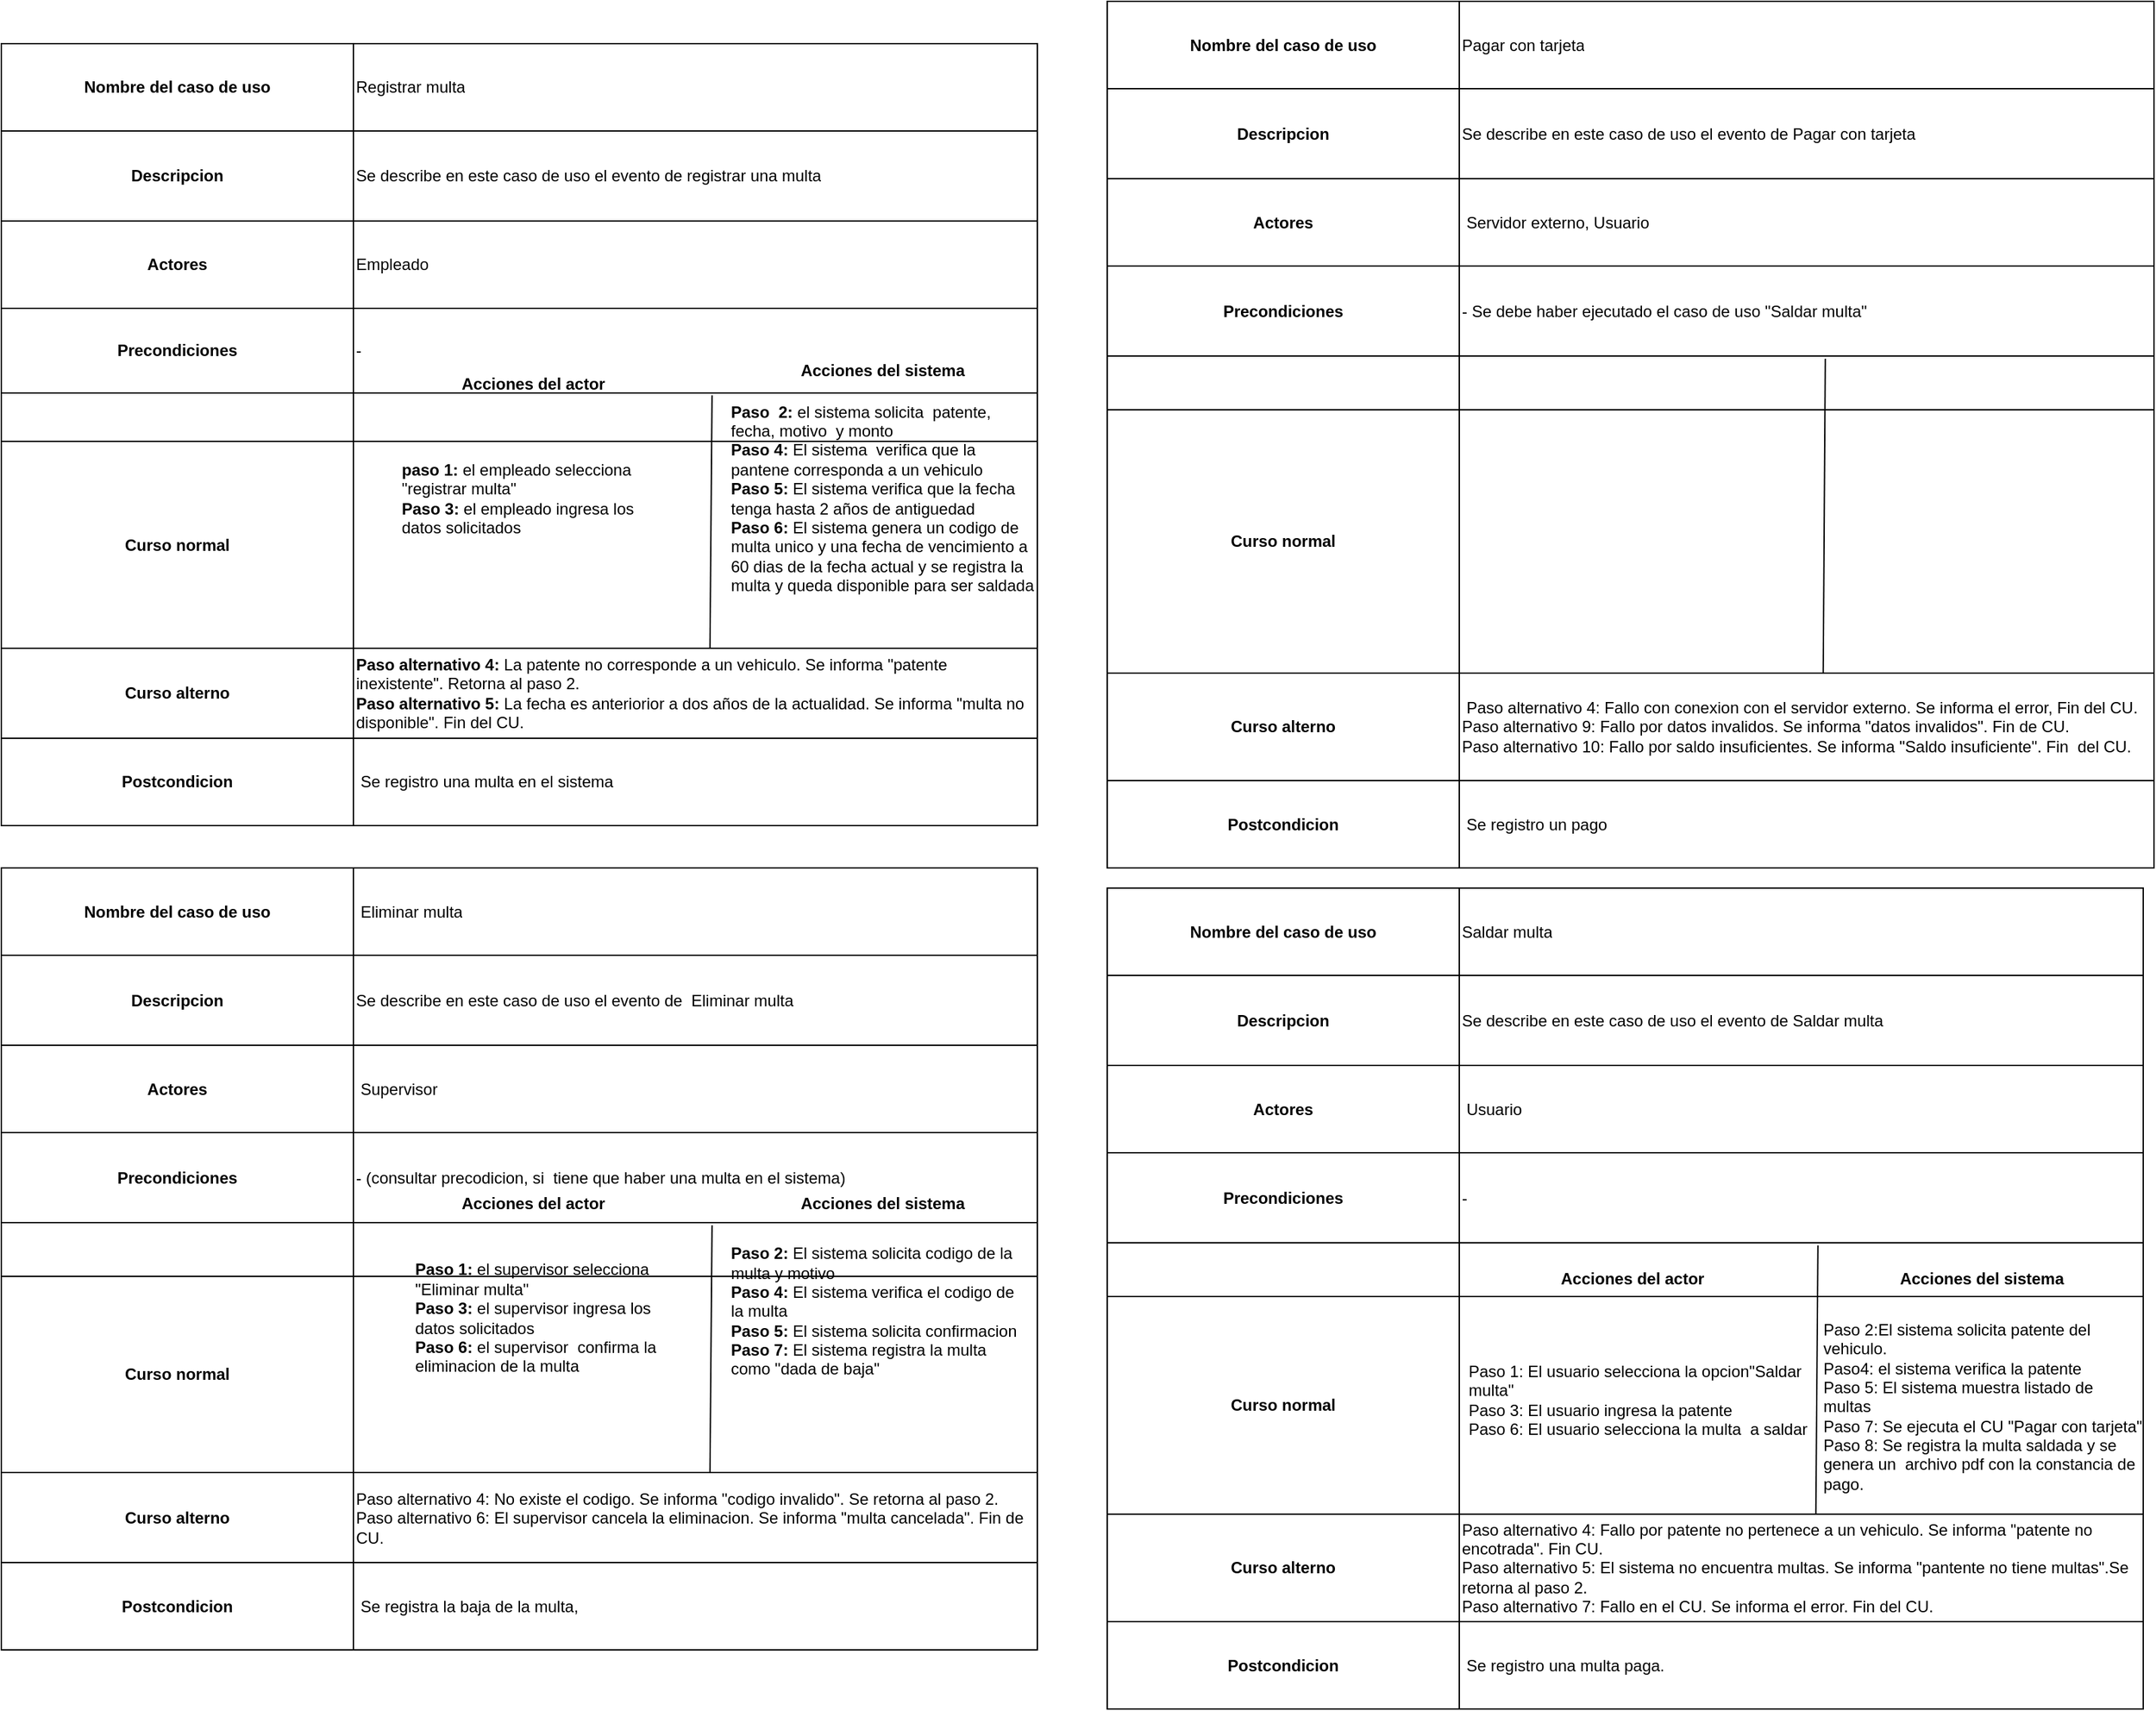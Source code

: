 <mxfile version="28.1.2">
  <diagram name="Página-1" id="Cd_Z0LecXseJUIVsunu-">
    <mxGraphModel dx="1665" dy="859" grid="1" gridSize="10" guides="1" tooltips="1" connect="1" arrows="1" fold="1" page="1" pageScale="1" pageWidth="827" pageHeight="1169" math="0" shadow="0">
      <root>
        <mxCell id="0" />
        <mxCell id="1" parent="0" />
        <mxCell id="38qaSHBrnKchZG_9U5Ob-1" value="" style="shape=table;startSize=0;container=1;collapsible=0;childLayout=tableLayout;" parent="1" vertex="1">
          <mxGeometry x="4" y="101.5" width="771" height="582" as="geometry" />
        </mxCell>
        <mxCell id="38qaSHBrnKchZG_9U5Ob-2" value="" style="shape=tableRow;horizontal=0;startSize=0;swimlaneHead=0;swimlaneBody=0;strokeColor=inherit;top=0;left=0;bottom=0;right=0;collapsible=0;dropTarget=0;fillColor=none;points=[[0,0.5],[1,0.5]];portConstraint=eastwest;" parent="38qaSHBrnKchZG_9U5Ob-1" vertex="1">
          <mxGeometry width="771" height="65" as="geometry" />
        </mxCell>
        <mxCell id="38qaSHBrnKchZG_9U5Ob-3" value="&lt;b&gt;Nombre del caso de uso&lt;/b&gt;" style="shape=partialRectangle;html=1;whiteSpace=wrap;connectable=0;strokeColor=inherit;overflow=hidden;fillColor=none;top=0;left=0;bottom=0;right=0;pointerEvents=1;" parent="38qaSHBrnKchZG_9U5Ob-2" vertex="1">
          <mxGeometry width="262" height="65" as="geometry">
            <mxRectangle width="262" height="65" as="alternateBounds" />
          </mxGeometry>
        </mxCell>
        <mxCell id="38qaSHBrnKchZG_9U5Ob-4" value="Registrar multa" style="shape=partialRectangle;html=1;whiteSpace=wrap;connectable=0;strokeColor=inherit;overflow=hidden;fillColor=none;top=0;left=0;bottom=0;right=0;pointerEvents=1;align=left;" parent="38qaSHBrnKchZG_9U5Ob-2" vertex="1">
          <mxGeometry x="262" width="509" height="65" as="geometry">
            <mxRectangle width="509" height="65" as="alternateBounds" />
          </mxGeometry>
        </mxCell>
        <mxCell id="38qaSHBrnKchZG_9U5Ob-5" value="" style="shape=tableRow;horizontal=0;startSize=0;swimlaneHead=0;swimlaneBody=0;strokeColor=inherit;top=0;left=0;bottom=0;right=0;collapsible=0;dropTarget=0;fillColor=none;points=[[0,0.5],[1,0.5]];portConstraint=eastwest;" parent="38qaSHBrnKchZG_9U5Ob-1" vertex="1">
          <mxGeometry y="65" width="771" height="67" as="geometry" />
        </mxCell>
        <mxCell id="38qaSHBrnKchZG_9U5Ob-6" value="&lt;b&gt;Descripcion&lt;/b&gt;" style="shape=partialRectangle;html=1;whiteSpace=wrap;connectable=0;strokeColor=inherit;overflow=hidden;fillColor=none;top=0;left=0;bottom=0;right=0;pointerEvents=1;" parent="38qaSHBrnKchZG_9U5Ob-5" vertex="1">
          <mxGeometry width="262" height="67" as="geometry">
            <mxRectangle width="262" height="67" as="alternateBounds" />
          </mxGeometry>
        </mxCell>
        <mxCell id="38qaSHBrnKchZG_9U5Ob-7" value="Se describe en este caso de uso el evento de registrar una multa" style="shape=partialRectangle;html=1;whiteSpace=wrap;connectable=0;strokeColor=inherit;overflow=hidden;fillColor=none;top=0;left=0;bottom=0;right=0;pointerEvents=1;align=left;" parent="38qaSHBrnKchZG_9U5Ob-5" vertex="1">
          <mxGeometry x="262" width="509" height="67" as="geometry">
            <mxRectangle width="509" height="67" as="alternateBounds" />
          </mxGeometry>
        </mxCell>
        <mxCell id="38qaSHBrnKchZG_9U5Ob-8" value="" style="shape=tableRow;horizontal=0;startSize=0;swimlaneHead=0;swimlaneBody=0;strokeColor=inherit;top=0;left=0;bottom=0;right=0;collapsible=0;dropTarget=0;fillColor=none;points=[[0,0.5],[1,0.5]];portConstraint=eastwest;" parent="38qaSHBrnKchZG_9U5Ob-1" vertex="1">
          <mxGeometry y="132" width="771" height="65" as="geometry" />
        </mxCell>
        <mxCell id="38qaSHBrnKchZG_9U5Ob-9" value="&lt;b&gt;Actores&lt;/b&gt;" style="shape=partialRectangle;html=1;whiteSpace=wrap;connectable=0;strokeColor=inherit;overflow=hidden;fillColor=none;top=0;left=0;bottom=0;right=0;pointerEvents=1;" parent="38qaSHBrnKchZG_9U5Ob-8" vertex="1">
          <mxGeometry width="262" height="65" as="geometry">
            <mxRectangle width="262" height="65" as="alternateBounds" />
          </mxGeometry>
        </mxCell>
        <mxCell id="38qaSHBrnKchZG_9U5Ob-10" value="Empleado" style="shape=partialRectangle;html=1;whiteSpace=wrap;connectable=0;strokeColor=inherit;overflow=hidden;fillColor=none;top=0;left=0;bottom=0;right=0;pointerEvents=1;align=left;" parent="38qaSHBrnKchZG_9U5Ob-8" vertex="1">
          <mxGeometry x="262" width="509" height="65" as="geometry">
            <mxRectangle width="509" height="65" as="alternateBounds" />
          </mxGeometry>
        </mxCell>
        <mxCell id="38qaSHBrnKchZG_9U5Ob-11" value="" style="shape=tableRow;horizontal=0;startSize=0;swimlaneHead=0;swimlaneBody=0;strokeColor=inherit;top=0;left=0;bottom=0;right=0;collapsible=0;dropTarget=0;fillColor=none;points=[[0,0.5],[1,0.5]];portConstraint=eastwest;" parent="38qaSHBrnKchZG_9U5Ob-1" vertex="1">
          <mxGeometry y="197" width="771" height="63" as="geometry" />
        </mxCell>
        <mxCell id="38qaSHBrnKchZG_9U5Ob-12" value="&lt;b&gt;Precondiciones&lt;/b&gt;" style="shape=partialRectangle;html=1;whiteSpace=wrap;connectable=0;strokeColor=inherit;overflow=hidden;fillColor=none;top=0;left=0;bottom=0;right=0;pointerEvents=1;" parent="38qaSHBrnKchZG_9U5Ob-11" vertex="1">
          <mxGeometry width="262" height="63" as="geometry">
            <mxRectangle width="262" height="63" as="alternateBounds" />
          </mxGeometry>
        </mxCell>
        <mxCell id="38qaSHBrnKchZG_9U5Ob-13" value="-" style="shape=partialRectangle;html=1;whiteSpace=wrap;connectable=0;strokeColor=inherit;overflow=hidden;fillColor=none;top=0;left=0;bottom=0;right=0;pointerEvents=1;align=left;" parent="38qaSHBrnKchZG_9U5Ob-11" vertex="1">
          <mxGeometry x="262" width="509" height="63" as="geometry">
            <mxRectangle width="509" height="63" as="alternateBounds" />
          </mxGeometry>
        </mxCell>
        <mxCell id="38qaSHBrnKchZG_9U5Ob-14" value="" style="shape=tableRow;horizontal=0;startSize=0;swimlaneHead=0;swimlaneBody=0;strokeColor=inherit;top=0;left=0;bottom=0;right=0;collapsible=0;dropTarget=0;fillColor=none;points=[[0,0.5],[1,0.5]];portConstraint=eastwest;" parent="38qaSHBrnKchZG_9U5Ob-1" vertex="1">
          <mxGeometry y="260" width="771" height="36" as="geometry" />
        </mxCell>
        <mxCell id="38qaSHBrnKchZG_9U5Ob-15" value="" style="shape=partialRectangle;html=1;whiteSpace=wrap;connectable=0;strokeColor=inherit;overflow=hidden;fillColor=none;top=0;left=0;bottom=0;right=0;pointerEvents=1;" parent="38qaSHBrnKchZG_9U5Ob-14" vertex="1">
          <mxGeometry width="262" height="36" as="geometry">
            <mxRectangle width="262" height="36" as="alternateBounds" />
          </mxGeometry>
        </mxCell>
        <mxCell id="38qaSHBrnKchZG_9U5Ob-16" value="" style="shape=partialRectangle;html=1;whiteSpace=wrap;connectable=0;strokeColor=inherit;overflow=hidden;fillColor=none;top=0;left=0;bottom=0;right=0;pointerEvents=1;" parent="38qaSHBrnKchZG_9U5Ob-14" vertex="1">
          <mxGeometry x="262" width="509" height="36" as="geometry">
            <mxRectangle width="509" height="36" as="alternateBounds" />
          </mxGeometry>
        </mxCell>
        <mxCell id="38qaSHBrnKchZG_9U5Ob-17" value="" style="endArrow=none;html=1;rounded=0;exitX=0.684;exitY=0;exitDx=0;exitDy=0;exitPerimeter=0;entryX=0.686;entryY=0.05;entryDx=0;entryDy=0;entryPerimeter=0;" parent="38qaSHBrnKchZG_9U5Ob-1" source="38qaSHBrnKchZG_9U5Ob-21" target="38qaSHBrnKchZG_9U5Ob-14" edge="1">
          <mxGeometry width="50" height="50" relative="1" as="geometry">
            <mxPoint x="529.254" y="438.002" as="sourcePoint" />
            <mxPoint x="520.002" y="306.27" as="targetPoint" />
          </mxGeometry>
        </mxCell>
        <mxCell id="38qaSHBrnKchZG_9U5Ob-18" value="" style="shape=tableRow;horizontal=0;startSize=0;swimlaneHead=0;swimlaneBody=0;strokeColor=inherit;top=0;left=0;bottom=0;right=0;collapsible=0;dropTarget=0;fillColor=none;points=[[0,0.5],[1,0.5]];portConstraint=eastwest;" parent="38qaSHBrnKchZG_9U5Ob-1" vertex="1">
          <mxGeometry y="296" width="771" height="154" as="geometry" />
        </mxCell>
        <mxCell id="38qaSHBrnKchZG_9U5Ob-19" value="&lt;b&gt;Curso normal&lt;/b&gt;" style="shape=partialRectangle;html=1;whiteSpace=wrap;connectable=0;strokeColor=inherit;overflow=hidden;fillColor=none;top=0;left=0;bottom=0;right=0;pointerEvents=1;" parent="38qaSHBrnKchZG_9U5Ob-18" vertex="1">
          <mxGeometry width="262" height="154" as="geometry">
            <mxRectangle width="262" height="154" as="alternateBounds" />
          </mxGeometry>
        </mxCell>
        <mxCell id="38qaSHBrnKchZG_9U5Ob-20" value="&lt;table&gt;&lt;tbody&gt;&lt;tr&gt;&lt;td&gt;&lt;br&gt;&lt;/td&gt;&lt;td&gt;&lt;br&gt;&lt;/td&gt;&lt;/tr&gt;&lt;/tbody&gt;&lt;/table&gt;" style="shape=partialRectangle;html=1;whiteSpace=wrap;connectable=0;strokeColor=inherit;overflow=hidden;fillColor=none;top=0;left=0;bottom=0;right=0;pointerEvents=1;" parent="38qaSHBrnKchZG_9U5Ob-18" vertex="1">
          <mxGeometry x="262" width="509" height="154" as="geometry">
            <mxRectangle width="509" height="154" as="alternateBounds" />
          </mxGeometry>
        </mxCell>
        <mxCell id="38qaSHBrnKchZG_9U5Ob-21" value="" style="shape=tableRow;horizontal=0;startSize=0;swimlaneHead=0;swimlaneBody=0;strokeColor=inherit;top=0;left=0;bottom=0;right=0;collapsible=0;dropTarget=0;fillColor=none;points=[[0,0.5],[1,0.5]];portConstraint=eastwest;" parent="38qaSHBrnKchZG_9U5Ob-1" vertex="1">
          <mxGeometry y="450" width="771" height="67" as="geometry" />
        </mxCell>
        <mxCell id="38qaSHBrnKchZG_9U5Ob-22" value="&lt;b&gt;Curso alterno&lt;/b&gt;" style="shape=partialRectangle;html=1;whiteSpace=wrap;connectable=0;strokeColor=inherit;overflow=hidden;fillColor=none;top=0;left=0;bottom=0;right=0;pointerEvents=1;" parent="38qaSHBrnKchZG_9U5Ob-21" vertex="1">
          <mxGeometry width="262" height="67" as="geometry">
            <mxRectangle width="262" height="67" as="alternateBounds" />
          </mxGeometry>
        </mxCell>
        <mxCell id="38qaSHBrnKchZG_9U5Ob-23" value="&lt;b&gt;Paso alternativo 4: &lt;/b&gt;La patente no corresponde a un vehiculo. Se informa &quot;patente inexistente&quot;. Retorna al paso 2.&lt;br&gt;&lt;b&gt;Paso alternativo 5:&lt;/b&gt; La fecha es anteriorior a dos años de la actualidad. Se informa &quot;multa no disponible&quot;. Fin del CU." style="shape=partialRectangle;html=1;whiteSpace=wrap;connectable=0;strokeColor=inherit;overflow=hidden;fillColor=none;top=0;left=0;bottom=0;right=0;pointerEvents=1;align=left;" parent="38qaSHBrnKchZG_9U5Ob-21" vertex="1">
          <mxGeometry x="262" width="509" height="67" as="geometry">
            <mxRectangle width="509" height="67" as="alternateBounds" />
          </mxGeometry>
        </mxCell>
        <mxCell id="38qaSHBrnKchZG_9U5Ob-24" value="" style="shape=tableRow;horizontal=0;startSize=0;swimlaneHead=0;swimlaneBody=0;strokeColor=inherit;top=0;left=0;bottom=0;right=0;collapsible=0;dropTarget=0;fillColor=none;points=[[0,0.5],[1,0.5]];portConstraint=eastwest;" parent="38qaSHBrnKchZG_9U5Ob-1" vertex="1">
          <mxGeometry y="517" width="771" height="65" as="geometry" />
        </mxCell>
        <mxCell id="38qaSHBrnKchZG_9U5Ob-25" value="&lt;b&gt;Postcondicion&lt;/b&gt;" style="shape=partialRectangle;html=1;whiteSpace=wrap;connectable=0;strokeColor=inherit;overflow=hidden;fillColor=none;top=0;left=0;bottom=0;right=0;pointerEvents=1;" parent="38qaSHBrnKchZG_9U5Ob-24" vertex="1">
          <mxGeometry width="262" height="65" as="geometry">
            <mxRectangle width="262" height="65" as="alternateBounds" />
          </mxGeometry>
        </mxCell>
        <mxCell id="38qaSHBrnKchZG_9U5Ob-26" value="&amp;nbsp;Se registro una multa en el sistema&amp;nbsp;" style="shape=partialRectangle;html=1;whiteSpace=wrap;connectable=0;strokeColor=inherit;overflow=hidden;fillColor=none;top=0;left=0;bottom=0;right=0;pointerEvents=1;align=left;" parent="38qaSHBrnKchZG_9U5Ob-24" vertex="1">
          <mxGeometry x="262" width="509" height="65" as="geometry">
            <mxRectangle width="509" height="65" as="alternateBounds" />
          </mxGeometry>
        </mxCell>
        <mxCell id="38qaSHBrnKchZG_9U5Ob-27" value="&lt;b&gt;Acciones del actor&lt;/b&gt;" style="text;html=1;align=center;verticalAlign=middle;whiteSpace=wrap;rounded=0;movable=1;resizable=1;rotatable=1;deletable=1;editable=1;locked=0;connectable=1;" parent="1" vertex="1">
          <mxGeometry x="310" y="340" width="180" height="30" as="geometry" />
        </mxCell>
        <mxCell id="38qaSHBrnKchZG_9U5Ob-28" value="&lt;b&gt;Acciones del sistema&lt;/b&gt;" style="text;html=1;align=center;verticalAlign=middle;whiteSpace=wrap;rounded=0;movable=1;resizable=1;rotatable=1;deletable=1;editable=1;locked=0;connectable=1;" parent="1" vertex="1">
          <mxGeometry x="580" y="330" width="160" height="30" as="geometry" />
        </mxCell>
        <mxCell id="38qaSHBrnKchZG_9U5Ob-29" value="&lt;b&gt;paso 1: &lt;/b&gt;el empleado selecciona &quot;registrar multa&quot;&lt;div&gt;&lt;b&gt;Paso 3: &lt;/b&gt;el empleado ingresa los datos solicitados&lt;/div&gt;" style="text;html=1;align=left;verticalAlign=middle;whiteSpace=wrap;rounded=0;" parent="1" vertex="1">
          <mxGeometry x="300" y="390" width="200" height="100" as="geometry" />
        </mxCell>
        <mxCell id="38qaSHBrnKchZG_9U5Ob-30" value="&lt;b&gt;Paso&amp;nbsp; 2: &lt;/b&gt;el sistema solicita&amp;nbsp; patente, fecha, motivo&amp;nbsp; y monto&amp;nbsp;&lt;div&gt;&lt;b&gt;Paso 4:&lt;/b&gt; El sistema&amp;nbsp; verifica que la pantene corresponda a un vehiculo&lt;/div&gt;&lt;div&gt;&lt;b&gt;Paso 5:&lt;/b&gt; El sistema verifica que la fecha tenga hasta 2 años de antiguedad&lt;/div&gt;&lt;div&gt;&lt;b&gt;Paso 6: &lt;/b&gt;El sistema genera un codigo de multa unico y una fecha de vencimiento a 60 dias de la fecha actual y se registra la multa&amp;nbsp;&lt;span style=&quot;background-color: transparent; color: light-dark(rgb(0, 0, 0), rgb(255, 255, 255));&quot;&gt;y queda disponible para ser saldada&lt;/span&gt;&lt;/div&gt;" style="text;html=1;align=left;verticalAlign=middle;whiteSpace=wrap;rounded=0;" parent="1" vertex="1">
          <mxGeometry x="545" y="375" width="230" height="130" as="geometry" />
        </mxCell>
        <mxCell id="38qaSHBrnKchZG_9U5Ob-32" value="" style="shape=table;startSize=0;container=1;collapsible=0;childLayout=tableLayout;" parent="1" vertex="1">
          <mxGeometry x="4" y="715" width="771" height="582" as="geometry" />
        </mxCell>
        <mxCell id="38qaSHBrnKchZG_9U5Ob-33" value="" style="shape=tableRow;horizontal=0;startSize=0;swimlaneHead=0;swimlaneBody=0;strokeColor=inherit;top=0;left=0;bottom=0;right=0;collapsible=0;dropTarget=0;fillColor=none;points=[[0,0.5],[1,0.5]];portConstraint=eastwest;" parent="38qaSHBrnKchZG_9U5Ob-32" vertex="1">
          <mxGeometry width="771" height="65" as="geometry" />
        </mxCell>
        <mxCell id="38qaSHBrnKchZG_9U5Ob-34" value="&lt;b&gt;Nombre del caso de uso&lt;/b&gt;" style="shape=partialRectangle;html=1;whiteSpace=wrap;connectable=0;strokeColor=inherit;overflow=hidden;fillColor=none;top=0;left=0;bottom=0;right=0;pointerEvents=1;" parent="38qaSHBrnKchZG_9U5Ob-33" vertex="1">
          <mxGeometry width="262" height="65" as="geometry">
            <mxRectangle width="262" height="65" as="alternateBounds" />
          </mxGeometry>
        </mxCell>
        <mxCell id="38qaSHBrnKchZG_9U5Ob-35" value="&amp;nbsp;Eliminar multa" style="shape=partialRectangle;html=1;whiteSpace=wrap;connectable=0;strokeColor=inherit;overflow=hidden;fillColor=none;top=0;left=0;bottom=0;right=0;pointerEvents=1;align=left;" parent="38qaSHBrnKchZG_9U5Ob-33" vertex="1">
          <mxGeometry x="262" width="509" height="65" as="geometry">
            <mxRectangle width="509" height="65" as="alternateBounds" />
          </mxGeometry>
        </mxCell>
        <mxCell id="38qaSHBrnKchZG_9U5Ob-36" value="" style="shape=tableRow;horizontal=0;startSize=0;swimlaneHead=0;swimlaneBody=0;strokeColor=inherit;top=0;left=0;bottom=0;right=0;collapsible=0;dropTarget=0;fillColor=none;points=[[0,0.5],[1,0.5]];portConstraint=eastwest;" parent="38qaSHBrnKchZG_9U5Ob-32" vertex="1">
          <mxGeometry y="65" width="771" height="67" as="geometry" />
        </mxCell>
        <mxCell id="38qaSHBrnKchZG_9U5Ob-37" value="&lt;b&gt;Descripcion&lt;/b&gt;" style="shape=partialRectangle;html=1;whiteSpace=wrap;connectable=0;strokeColor=inherit;overflow=hidden;fillColor=none;top=0;left=0;bottom=0;right=0;pointerEvents=1;" parent="38qaSHBrnKchZG_9U5Ob-36" vertex="1">
          <mxGeometry width="262" height="67" as="geometry">
            <mxRectangle width="262" height="67" as="alternateBounds" />
          </mxGeometry>
        </mxCell>
        <mxCell id="38qaSHBrnKchZG_9U5Ob-38" value="Se describe en este caso de uso el evento de&amp;nbsp;&amp;nbsp;Eliminar multa" style="shape=partialRectangle;html=1;whiteSpace=wrap;connectable=0;strokeColor=inherit;overflow=hidden;fillColor=none;top=0;left=0;bottom=0;right=0;pointerEvents=1;align=left;" parent="38qaSHBrnKchZG_9U5Ob-36" vertex="1">
          <mxGeometry x="262" width="509" height="67" as="geometry">
            <mxRectangle width="509" height="67" as="alternateBounds" />
          </mxGeometry>
        </mxCell>
        <mxCell id="38qaSHBrnKchZG_9U5Ob-39" value="" style="shape=tableRow;horizontal=0;startSize=0;swimlaneHead=0;swimlaneBody=0;strokeColor=inherit;top=0;left=0;bottom=0;right=0;collapsible=0;dropTarget=0;fillColor=none;points=[[0,0.5],[1,0.5]];portConstraint=eastwest;" parent="38qaSHBrnKchZG_9U5Ob-32" vertex="1">
          <mxGeometry y="132" width="771" height="65" as="geometry" />
        </mxCell>
        <mxCell id="38qaSHBrnKchZG_9U5Ob-40" value="&lt;b&gt;Actores&lt;/b&gt;" style="shape=partialRectangle;html=1;whiteSpace=wrap;connectable=0;strokeColor=inherit;overflow=hidden;fillColor=none;top=0;left=0;bottom=0;right=0;pointerEvents=1;" parent="38qaSHBrnKchZG_9U5Ob-39" vertex="1">
          <mxGeometry width="262" height="65" as="geometry">
            <mxRectangle width="262" height="65" as="alternateBounds" />
          </mxGeometry>
        </mxCell>
        <mxCell id="38qaSHBrnKchZG_9U5Ob-41" value="&amp;nbsp;Supervisor" style="shape=partialRectangle;html=1;whiteSpace=wrap;connectable=0;strokeColor=inherit;overflow=hidden;fillColor=none;top=0;left=0;bottom=0;right=0;pointerEvents=1;align=left;" parent="38qaSHBrnKchZG_9U5Ob-39" vertex="1">
          <mxGeometry x="262" width="509" height="65" as="geometry">
            <mxRectangle width="509" height="65" as="alternateBounds" />
          </mxGeometry>
        </mxCell>
        <mxCell id="38qaSHBrnKchZG_9U5Ob-42" value="" style="shape=tableRow;horizontal=0;startSize=0;swimlaneHead=0;swimlaneBody=0;strokeColor=inherit;top=0;left=0;bottom=0;right=0;collapsible=0;dropTarget=0;fillColor=none;points=[[0,0.5],[1,0.5]];portConstraint=eastwest;" parent="38qaSHBrnKchZG_9U5Ob-32" vertex="1">
          <mxGeometry y="197" width="771" height="67" as="geometry" />
        </mxCell>
        <mxCell id="38qaSHBrnKchZG_9U5Ob-43" value="&lt;b&gt;Precondiciones&lt;/b&gt;" style="shape=partialRectangle;html=1;whiteSpace=wrap;connectable=0;strokeColor=inherit;overflow=hidden;fillColor=none;top=0;left=0;bottom=0;right=0;pointerEvents=1;" parent="38qaSHBrnKchZG_9U5Ob-42" vertex="1">
          <mxGeometry width="262" height="67" as="geometry">
            <mxRectangle width="262" height="67" as="alternateBounds" />
          </mxGeometry>
        </mxCell>
        <mxCell id="38qaSHBrnKchZG_9U5Ob-44" value="- (consultar precodicion, si&amp;nbsp; tiene que haber una multa en el sistema)" style="shape=partialRectangle;html=1;whiteSpace=wrap;connectable=0;strokeColor=inherit;overflow=hidden;fillColor=none;top=0;left=0;bottom=0;right=0;pointerEvents=1;align=left;" parent="38qaSHBrnKchZG_9U5Ob-42" vertex="1">
          <mxGeometry x="262" width="509" height="67" as="geometry">
            <mxRectangle width="509" height="67" as="alternateBounds" />
          </mxGeometry>
        </mxCell>
        <mxCell id="38qaSHBrnKchZG_9U5Ob-45" value="" style="shape=tableRow;horizontal=0;startSize=0;swimlaneHead=0;swimlaneBody=0;strokeColor=inherit;top=0;left=0;bottom=0;right=0;collapsible=0;dropTarget=0;fillColor=none;points=[[0,0.5],[1,0.5]];portConstraint=eastwest;" parent="38qaSHBrnKchZG_9U5Ob-32" vertex="1">
          <mxGeometry y="264" width="771" height="40" as="geometry" />
        </mxCell>
        <mxCell id="38qaSHBrnKchZG_9U5Ob-46" value="" style="shape=partialRectangle;html=1;whiteSpace=wrap;connectable=0;strokeColor=inherit;overflow=hidden;fillColor=none;top=0;left=0;bottom=0;right=0;pointerEvents=1;" parent="38qaSHBrnKchZG_9U5Ob-45" vertex="1">
          <mxGeometry width="262" height="40" as="geometry">
            <mxRectangle width="262" height="40" as="alternateBounds" />
          </mxGeometry>
        </mxCell>
        <mxCell id="38qaSHBrnKchZG_9U5Ob-47" value="" style="shape=partialRectangle;html=1;whiteSpace=wrap;connectable=0;strokeColor=inherit;overflow=hidden;fillColor=none;top=0;left=0;bottom=0;right=0;pointerEvents=1;" parent="38qaSHBrnKchZG_9U5Ob-45" vertex="1">
          <mxGeometry x="262" width="509" height="40" as="geometry">
            <mxRectangle width="509" height="40" as="alternateBounds" />
          </mxGeometry>
        </mxCell>
        <mxCell id="38qaSHBrnKchZG_9U5Ob-48" value="" style="endArrow=none;html=1;rounded=0;exitX=0.684;exitY=0;exitDx=0;exitDy=0;exitPerimeter=0;entryX=0.686;entryY=0.05;entryDx=0;entryDy=0;entryPerimeter=0;" parent="38qaSHBrnKchZG_9U5Ob-32" source="38qaSHBrnKchZG_9U5Ob-52" target="38qaSHBrnKchZG_9U5Ob-45" edge="1">
          <mxGeometry width="50" height="50" relative="1" as="geometry">
            <mxPoint x="529.254" y="438.002" as="sourcePoint" />
            <mxPoint x="520.002" y="306.27" as="targetPoint" />
          </mxGeometry>
        </mxCell>
        <mxCell id="38qaSHBrnKchZG_9U5Ob-49" value="" style="shape=tableRow;horizontal=0;startSize=0;swimlaneHead=0;swimlaneBody=0;strokeColor=inherit;top=0;left=0;bottom=0;right=0;collapsible=0;dropTarget=0;fillColor=none;points=[[0,0.5],[1,0.5]];portConstraint=eastwest;" parent="38qaSHBrnKchZG_9U5Ob-32" vertex="1">
          <mxGeometry y="304" width="771" height="146" as="geometry" />
        </mxCell>
        <mxCell id="38qaSHBrnKchZG_9U5Ob-50" value="&lt;b&gt;Curso normal&lt;/b&gt;" style="shape=partialRectangle;html=1;whiteSpace=wrap;connectable=0;strokeColor=inherit;overflow=hidden;fillColor=none;top=0;left=0;bottom=0;right=0;pointerEvents=1;" parent="38qaSHBrnKchZG_9U5Ob-49" vertex="1">
          <mxGeometry width="262" height="146" as="geometry">
            <mxRectangle width="262" height="146" as="alternateBounds" />
          </mxGeometry>
        </mxCell>
        <mxCell id="38qaSHBrnKchZG_9U5Ob-51" value="&lt;table&gt;&lt;tbody&gt;&lt;tr&gt;&lt;td&gt;&lt;br&gt;&lt;/td&gt;&lt;td&gt;&lt;br&gt;&lt;/td&gt;&lt;/tr&gt;&lt;/tbody&gt;&lt;/table&gt;" style="shape=partialRectangle;html=1;whiteSpace=wrap;connectable=0;strokeColor=inherit;overflow=hidden;fillColor=none;top=0;left=0;bottom=0;right=0;pointerEvents=1;" parent="38qaSHBrnKchZG_9U5Ob-49" vertex="1">
          <mxGeometry x="262" width="509" height="146" as="geometry">
            <mxRectangle width="509" height="146" as="alternateBounds" />
          </mxGeometry>
        </mxCell>
        <mxCell id="38qaSHBrnKchZG_9U5Ob-52" value="" style="shape=tableRow;horizontal=0;startSize=0;swimlaneHead=0;swimlaneBody=0;strokeColor=inherit;top=0;left=0;bottom=0;right=0;collapsible=0;dropTarget=0;fillColor=none;points=[[0,0.5],[1,0.5]];portConstraint=eastwest;" parent="38qaSHBrnKchZG_9U5Ob-32" vertex="1">
          <mxGeometry y="450" width="771" height="67" as="geometry" />
        </mxCell>
        <mxCell id="38qaSHBrnKchZG_9U5Ob-53" value="&lt;b&gt;Curso alterno&lt;/b&gt;" style="shape=partialRectangle;html=1;whiteSpace=wrap;connectable=0;strokeColor=inherit;overflow=hidden;fillColor=none;top=0;left=0;bottom=0;right=0;pointerEvents=1;" parent="38qaSHBrnKchZG_9U5Ob-52" vertex="1">
          <mxGeometry width="262" height="67" as="geometry">
            <mxRectangle width="262" height="67" as="alternateBounds" />
          </mxGeometry>
        </mxCell>
        <mxCell id="38qaSHBrnKchZG_9U5Ob-54" value="Paso alternativo 4: No existe el codigo. Se informa &quot;codigo invalido&quot;. Se retorna al paso 2.&lt;div&gt;Paso alternativo 6: El supervisor cancela la eliminacion. Se informa &quot;multa cancelada&quot;. Fin de CU.&lt;/div&gt;" style="shape=partialRectangle;html=1;whiteSpace=wrap;connectable=0;strokeColor=inherit;overflow=hidden;fillColor=none;top=0;left=0;bottom=0;right=0;pointerEvents=1;align=left;" parent="38qaSHBrnKchZG_9U5Ob-52" vertex="1">
          <mxGeometry x="262" width="509" height="67" as="geometry">
            <mxRectangle width="509" height="67" as="alternateBounds" />
          </mxGeometry>
        </mxCell>
        <mxCell id="38qaSHBrnKchZG_9U5Ob-55" value="" style="shape=tableRow;horizontal=0;startSize=0;swimlaneHead=0;swimlaneBody=0;strokeColor=inherit;top=0;left=0;bottom=0;right=0;collapsible=0;dropTarget=0;fillColor=none;points=[[0,0.5],[1,0.5]];portConstraint=eastwest;" parent="38qaSHBrnKchZG_9U5Ob-32" vertex="1">
          <mxGeometry y="517" width="771" height="65" as="geometry" />
        </mxCell>
        <mxCell id="38qaSHBrnKchZG_9U5Ob-56" value="&lt;b&gt;Postcondicion&lt;/b&gt;" style="shape=partialRectangle;html=1;whiteSpace=wrap;connectable=0;strokeColor=inherit;overflow=hidden;fillColor=none;top=0;left=0;bottom=0;right=0;pointerEvents=1;" parent="38qaSHBrnKchZG_9U5Ob-55" vertex="1">
          <mxGeometry width="262" height="65" as="geometry">
            <mxRectangle width="262" height="65" as="alternateBounds" />
          </mxGeometry>
        </mxCell>
        <mxCell id="38qaSHBrnKchZG_9U5Ob-57" value="&amp;nbsp;Se registra la baja de la multa," style="shape=partialRectangle;html=1;whiteSpace=wrap;connectable=0;strokeColor=inherit;overflow=hidden;fillColor=none;top=0;left=0;bottom=0;right=0;pointerEvents=1;align=left;" parent="38qaSHBrnKchZG_9U5Ob-55" vertex="1">
          <mxGeometry x="262" width="509" height="65" as="geometry">
            <mxRectangle width="509" height="65" as="alternateBounds" />
          </mxGeometry>
        </mxCell>
        <mxCell id="38qaSHBrnKchZG_9U5Ob-58" value="&lt;b&gt;Acciones del actor&lt;/b&gt;" style="text;html=1;align=center;verticalAlign=middle;whiteSpace=wrap;rounded=0;movable=1;resizable=1;rotatable=1;deletable=1;editable=1;locked=0;connectable=1;" parent="1" vertex="1">
          <mxGeometry x="310" y="950" width="180" height="30" as="geometry" />
        </mxCell>
        <mxCell id="38qaSHBrnKchZG_9U5Ob-59" value="&lt;b&gt;Acciones del sistema&lt;/b&gt;" style="text;html=1;align=center;verticalAlign=middle;whiteSpace=wrap;rounded=0;movable=1;resizable=1;rotatable=1;deletable=1;editable=1;locked=0;connectable=1;" parent="1" vertex="1">
          <mxGeometry x="580" y="950" width="160" height="30" as="geometry" />
        </mxCell>
        <mxCell id="38qaSHBrnKchZG_9U5Ob-62" value="&lt;b&gt;Paso 1:&lt;/b&gt; el supervisor selecciona &quot;Eliminar multa&quot;&lt;div&gt;&lt;b&gt;Paso 3:&lt;/b&gt; el supervisor ingresa los datos solicitados&lt;/div&gt;&lt;div&gt;&lt;b&gt;Paso 6:&lt;/b&gt; el supervisor&amp;nbsp; confirma la eliminacion de la multa&lt;/div&gt;" style="text;html=1;align=left;verticalAlign=middle;whiteSpace=wrap;rounded=0;" parent="1" vertex="1">
          <mxGeometry x="310" y="1000" width="200" height="100" as="geometry" />
        </mxCell>
        <mxCell id="38qaSHBrnKchZG_9U5Ob-63" value="&lt;b&gt;Paso 2:&lt;/b&gt; El sistema solicita codigo de la multa y motivo&lt;div&gt;&lt;b&gt;Paso 4:&lt;/b&gt; El sistema verifica el codigo de la multa&lt;/div&gt;&lt;div&gt;&lt;b&gt;Paso 5:&lt;/b&gt; El sistema solicita confirmacion&lt;/div&gt;&lt;div&gt;&lt;b&gt;Paso 7: &lt;/b&gt;El sistema registra la multa como &quot;dada de baja&quot;&lt;/div&gt;" style="text;html=1;align=left;verticalAlign=middle;whiteSpace=wrap;rounded=0;" parent="1" vertex="1">
          <mxGeometry x="545" y="980" width="220" height="130" as="geometry" />
        </mxCell>
        <mxCell id="38qaSHBrnKchZG_9U5Ob-64" value="" style="shape=table;startSize=0;container=1;collapsible=0;childLayout=tableLayout;" parent="1" vertex="1">
          <mxGeometry x="827" y="730" width="771" height="611.0" as="geometry" />
        </mxCell>
        <mxCell id="38qaSHBrnKchZG_9U5Ob-65" value="" style="shape=tableRow;horizontal=0;startSize=0;swimlaneHead=0;swimlaneBody=0;strokeColor=inherit;top=0;left=0;bottom=0;right=0;collapsible=0;dropTarget=0;fillColor=none;points=[[0,0.5],[1,0.5]];portConstraint=eastwest;" parent="38qaSHBrnKchZG_9U5Ob-64" vertex="1">
          <mxGeometry width="771" height="65" as="geometry" />
        </mxCell>
        <mxCell id="38qaSHBrnKchZG_9U5Ob-66" value="&lt;b&gt;Nombre del caso de uso&lt;/b&gt;" style="shape=partialRectangle;html=1;whiteSpace=wrap;connectable=0;strokeColor=inherit;overflow=hidden;fillColor=none;top=0;left=0;bottom=0;right=0;pointerEvents=1;" parent="38qaSHBrnKchZG_9U5Ob-65" vertex="1">
          <mxGeometry width="262" height="65" as="geometry">
            <mxRectangle width="262" height="65" as="alternateBounds" />
          </mxGeometry>
        </mxCell>
        <mxCell id="38qaSHBrnKchZG_9U5Ob-67" value="Saldar multa" style="shape=partialRectangle;html=1;whiteSpace=wrap;connectable=0;strokeColor=inherit;overflow=hidden;fillColor=none;top=0;left=0;bottom=0;right=0;pointerEvents=1;align=left;" parent="38qaSHBrnKchZG_9U5Ob-65" vertex="1">
          <mxGeometry x="262" width="509" height="65" as="geometry">
            <mxRectangle width="509" height="65" as="alternateBounds" />
          </mxGeometry>
        </mxCell>
        <mxCell id="38qaSHBrnKchZG_9U5Ob-68" value="" style="shape=tableRow;horizontal=0;startSize=0;swimlaneHead=0;swimlaneBody=0;strokeColor=inherit;top=0;left=0;bottom=0;right=0;collapsible=0;dropTarget=0;fillColor=none;points=[[0,0.5],[1,0.5]];portConstraint=eastwest;" parent="38qaSHBrnKchZG_9U5Ob-64" vertex="1">
          <mxGeometry y="65" width="771" height="67" as="geometry" />
        </mxCell>
        <mxCell id="38qaSHBrnKchZG_9U5Ob-69" value="&lt;b&gt;Descripcion&lt;/b&gt;" style="shape=partialRectangle;html=1;whiteSpace=wrap;connectable=0;strokeColor=inherit;overflow=hidden;fillColor=none;top=0;left=0;bottom=0;right=0;pointerEvents=1;" parent="38qaSHBrnKchZG_9U5Ob-68" vertex="1">
          <mxGeometry width="262" height="67" as="geometry">
            <mxRectangle width="262" height="67" as="alternateBounds" />
          </mxGeometry>
        </mxCell>
        <mxCell id="38qaSHBrnKchZG_9U5Ob-70" value="Se describe en este caso de uso el evento de Saldar multa" style="shape=partialRectangle;html=1;whiteSpace=wrap;connectable=0;strokeColor=inherit;overflow=hidden;fillColor=none;top=0;left=0;bottom=0;right=0;pointerEvents=1;align=left;" parent="38qaSHBrnKchZG_9U5Ob-68" vertex="1">
          <mxGeometry x="262" width="509" height="67" as="geometry">
            <mxRectangle width="509" height="67" as="alternateBounds" />
          </mxGeometry>
        </mxCell>
        <mxCell id="38qaSHBrnKchZG_9U5Ob-71" value="" style="shape=tableRow;horizontal=0;startSize=0;swimlaneHead=0;swimlaneBody=0;strokeColor=inherit;top=0;left=0;bottom=0;right=0;collapsible=0;dropTarget=0;fillColor=none;points=[[0,0.5],[1,0.5]];portConstraint=eastwest;" parent="38qaSHBrnKchZG_9U5Ob-64" vertex="1">
          <mxGeometry y="132" width="771" height="65" as="geometry" />
        </mxCell>
        <mxCell id="38qaSHBrnKchZG_9U5Ob-72" value="&lt;b&gt;Actores&lt;/b&gt;" style="shape=partialRectangle;html=1;whiteSpace=wrap;connectable=0;strokeColor=inherit;overflow=hidden;fillColor=none;top=0;left=0;bottom=0;right=0;pointerEvents=1;" parent="38qaSHBrnKchZG_9U5Ob-71" vertex="1">
          <mxGeometry width="262" height="65" as="geometry">
            <mxRectangle width="262" height="65" as="alternateBounds" />
          </mxGeometry>
        </mxCell>
        <mxCell id="38qaSHBrnKchZG_9U5Ob-73" value="&amp;nbsp;Usuario" style="shape=partialRectangle;html=1;whiteSpace=wrap;connectable=0;strokeColor=inherit;overflow=hidden;fillColor=none;top=0;left=0;bottom=0;right=0;pointerEvents=1;align=left;" parent="38qaSHBrnKchZG_9U5Ob-71" vertex="1">
          <mxGeometry x="262" width="509" height="65" as="geometry">
            <mxRectangle width="509" height="65" as="alternateBounds" />
          </mxGeometry>
        </mxCell>
        <mxCell id="38qaSHBrnKchZG_9U5Ob-74" value="" style="shape=tableRow;horizontal=0;startSize=0;swimlaneHead=0;swimlaneBody=0;strokeColor=inherit;top=0;left=0;bottom=0;right=0;collapsible=0;dropTarget=0;fillColor=none;points=[[0,0.5],[1,0.5]];portConstraint=eastwest;" parent="38qaSHBrnKchZG_9U5Ob-64" vertex="1">
          <mxGeometry y="197" width="771" height="67" as="geometry" />
        </mxCell>
        <mxCell id="38qaSHBrnKchZG_9U5Ob-75" value="&lt;b&gt;Precondiciones&lt;/b&gt;" style="shape=partialRectangle;html=1;whiteSpace=wrap;connectable=0;strokeColor=inherit;overflow=hidden;fillColor=none;top=0;left=0;bottom=0;right=0;pointerEvents=1;" parent="38qaSHBrnKchZG_9U5Ob-74" vertex="1">
          <mxGeometry width="262" height="67" as="geometry">
            <mxRectangle width="262" height="67" as="alternateBounds" />
          </mxGeometry>
        </mxCell>
        <mxCell id="38qaSHBrnKchZG_9U5Ob-76" value="-&amp;nbsp;" style="shape=partialRectangle;html=1;whiteSpace=wrap;connectable=0;strokeColor=inherit;overflow=hidden;fillColor=none;top=0;left=0;bottom=0;right=0;pointerEvents=1;align=left;" parent="38qaSHBrnKchZG_9U5Ob-74" vertex="1">
          <mxGeometry x="262" width="509" height="67" as="geometry">
            <mxRectangle width="509" height="67" as="alternateBounds" />
          </mxGeometry>
        </mxCell>
        <mxCell id="38qaSHBrnKchZG_9U5Ob-77" value="" style="shape=tableRow;horizontal=0;startSize=0;swimlaneHead=0;swimlaneBody=0;strokeColor=inherit;top=0;left=0;bottom=0;right=0;collapsible=0;dropTarget=0;fillColor=none;points=[[0,0.5],[1,0.5]];portConstraint=eastwest;" parent="38qaSHBrnKchZG_9U5Ob-64" vertex="1">
          <mxGeometry y="264" width="771" height="40" as="geometry" />
        </mxCell>
        <mxCell id="38qaSHBrnKchZG_9U5Ob-78" value="" style="shape=partialRectangle;html=1;whiteSpace=wrap;connectable=0;strokeColor=inherit;overflow=hidden;fillColor=none;top=0;left=0;bottom=0;right=0;pointerEvents=1;" parent="38qaSHBrnKchZG_9U5Ob-77" vertex="1">
          <mxGeometry width="262" height="40" as="geometry">
            <mxRectangle width="262" height="40" as="alternateBounds" />
          </mxGeometry>
        </mxCell>
        <mxCell id="38qaSHBrnKchZG_9U5Ob-79" value="" style="shape=partialRectangle;html=1;whiteSpace=wrap;connectable=0;strokeColor=inherit;overflow=hidden;fillColor=none;top=0;left=0;bottom=0;right=0;pointerEvents=1;" parent="38qaSHBrnKchZG_9U5Ob-77" vertex="1">
          <mxGeometry x="262" width="509" height="40" as="geometry">
            <mxRectangle width="509" height="40" as="alternateBounds" />
          </mxGeometry>
        </mxCell>
        <mxCell id="38qaSHBrnKchZG_9U5Ob-80" value="" style="endArrow=none;html=1;rounded=0;exitX=0.684;exitY=0;exitDx=0;exitDy=0;exitPerimeter=0;entryX=0.686;entryY=0.05;entryDx=0;entryDy=0;entryPerimeter=0;" parent="38qaSHBrnKchZG_9U5Ob-64" source="38qaSHBrnKchZG_9U5Ob-84" target="38qaSHBrnKchZG_9U5Ob-77" edge="1">
          <mxGeometry width="50" height="50" relative="1" as="geometry">
            <mxPoint x="529.254" y="438.002" as="sourcePoint" />
            <mxPoint x="520.002" y="306.27" as="targetPoint" />
          </mxGeometry>
        </mxCell>
        <mxCell id="38qaSHBrnKchZG_9U5Ob-81" value="" style="shape=tableRow;horizontal=0;startSize=0;swimlaneHead=0;swimlaneBody=0;strokeColor=inherit;top=0;left=0;bottom=0;right=0;collapsible=0;dropTarget=0;fillColor=none;points=[[0,0.5],[1,0.5]];portConstraint=eastwest;" parent="38qaSHBrnKchZG_9U5Ob-64" vertex="1">
          <mxGeometry y="304" width="771" height="162" as="geometry" />
        </mxCell>
        <mxCell id="38qaSHBrnKchZG_9U5Ob-82" value="&lt;b&gt;Curso normal&lt;/b&gt;" style="shape=partialRectangle;html=1;whiteSpace=wrap;connectable=0;strokeColor=inherit;overflow=hidden;fillColor=none;top=0;left=0;bottom=0;right=0;pointerEvents=1;" parent="38qaSHBrnKchZG_9U5Ob-81" vertex="1">
          <mxGeometry width="262" height="162" as="geometry">
            <mxRectangle width="262" height="162" as="alternateBounds" />
          </mxGeometry>
        </mxCell>
        <mxCell id="38qaSHBrnKchZG_9U5Ob-83" value="&lt;table&gt;&lt;tbody&gt;&lt;tr&gt;&lt;td&gt;&lt;br&gt;&lt;/td&gt;&lt;td&gt;&lt;br&gt;&lt;/td&gt;&lt;/tr&gt;&lt;/tbody&gt;&lt;/table&gt;" style="shape=partialRectangle;html=1;whiteSpace=wrap;connectable=0;strokeColor=inherit;overflow=hidden;fillColor=none;top=0;left=0;bottom=0;right=0;pointerEvents=1;" parent="38qaSHBrnKchZG_9U5Ob-81" vertex="1">
          <mxGeometry x="262" width="509" height="162" as="geometry">
            <mxRectangle width="509" height="162" as="alternateBounds" />
          </mxGeometry>
        </mxCell>
        <mxCell id="38qaSHBrnKchZG_9U5Ob-84" value="" style="shape=tableRow;horizontal=0;startSize=0;swimlaneHead=0;swimlaneBody=0;strokeColor=inherit;top=0;left=0;bottom=0;right=0;collapsible=0;dropTarget=0;fillColor=none;points=[[0,0.5],[1,0.5]];portConstraint=eastwest;" parent="38qaSHBrnKchZG_9U5Ob-64" vertex="1">
          <mxGeometry y="466" width="771" height="80" as="geometry" />
        </mxCell>
        <mxCell id="38qaSHBrnKchZG_9U5Ob-85" value="&lt;b&gt;Curso alterno&lt;/b&gt;" style="shape=partialRectangle;html=1;whiteSpace=wrap;connectable=0;strokeColor=inherit;overflow=hidden;fillColor=none;top=0;left=0;bottom=0;right=0;pointerEvents=1;" parent="38qaSHBrnKchZG_9U5Ob-84" vertex="1">
          <mxGeometry width="262" height="80" as="geometry">
            <mxRectangle width="262" height="80" as="alternateBounds" />
          </mxGeometry>
        </mxCell>
        <mxCell id="38qaSHBrnKchZG_9U5Ob-86" value="Paso alternativo 4: Fallo por patente no pertenece a un vehiculo. Se informa &quot;patente no encotrada&quot;. Fin CU.&lt;div&gt;Paso alternativo 5: El sistema no encuentra multas. Se informa &quot;pantente no tiene multas&quot;.Se retorna al paso 2.&lt;br&gt;Paso alternativo 7: Fallo en el CU. Se informa el error. Fin del CU.&lt;/div&gt;" style="shape=partialRectangle;html=1;whiteSpace=wrap;connectable=0;strokeColor=inherit;overflow=hidden;fillColor=none;top=0;left=0;bottom=0;right=0;pointerEvents=1;align=left;" parent="38qaSHBrnKchZG_9U5Ob-84" vertex="1">
          <mxGeometry x="262" width="509" height="80" as="geometry">
            <mxRectangle width="509" height="80" as="alternateBounds" />
          </mxGeometry>
        </mxCell>
        <mxCell id="38qaSHBrnKchZG_9U5Ob-87" value="" style="shape=tableRow;horizontal=0;startSize=0;swimlaneHead=0;swimlaneBody=0;strokeColor=inherit;top=0;left=0;bottom=0;right=0;collapsible=0;dropTarget=0;fillColor=none;points=[[0,0.5],[1,0.5]];portConstraint=eastwest;" parent="38qaSHBrnKchZG_9U5Ob-64" vertex="1">
          <mxGeometry y="546" width="771" height="65" as="geometry" />
        </mxCell>
        <mxCell id="38qaSHBrnKchZG_9U5Ob-88" value="&lt;b&gt;Postcondicion&lt;/b&gt;" style="shape=partialRectangle;html=1;whiteSpace=wrap;connectable=0;strokeColor=inherit;overflow=hidden;fillColor=none;top=0;left=0;bottom=0;right=0;pointerEvents=1;" parent="38qaSHBrnKchZG_9U5Ob-87" vertex="1">
          <mxGeometry width="262" height="65" as="geometry">
            <mxRectangle width="262" height="65" as="alternateBounds" />
          </mxGeometry>
        </mxCell>
        <mxCell id="38qaSHBrnKchZG_9U5Ob-89" value="&amp;nbsp;Se registro una multa paga." style="shape=partialRectangle;html=1;whiteSpace=wrap;connectable=0;strokeColor=inherit;overflow=hidden;fillColor=none;top=0;left=0;bottom=0;right=0;pointerEvents=1;align=left;" parent="38qaSHBrnKchZG_9U5Ob-87" vertex="1">
          <mxGeometry x="262" width="509" height="65" as="geometry">
            <mxRectangle width="509" height="65" as="alternateBounds" />
          </mxGeometry>
        </mxCell>
        <mxCell id="38qaSHBrnKchZG_9U5Ob-90" value="&lt;b&gt;Acciones del actor&lt;/b&gt;" style="text;html=1;align=center;verticalAlign=middle;whiteSpace=wrap;rounded=0;movable=1;resizable=1;rotatable=1;deletable=1;editable=1;locked=0;connectable=1;" parent="1" vertex="1">
          <mxGeometry x="1128" y="1006" width="180" height="30" as="geometry" />
        </mxCell>
        <mxCell id="38qaSHBrnKchZG_9U5Ob-91" value="&lt;b&gt;Acciones del sistema&lt;/b&gt;" style="text;html=1;align=center;verticalAlign=middle;whiteSpace=wrap;rounded=0;movable=1;resizable=1;rotatable=1;deletable=1;editable=1;locked=0;connectable=1;" parent="1" vertex="1">
          <mxGeometry x="1398" y="1006" width="160" height="30" as="geometry" />
        </mxCell>
        <mxCell id="38qaSHBrnKchZG_9U5Ob-94" value="" style="shape=table;startSize=0;container=1;collapsible=0;childLayout=tableLayout;" parent="1" vertex="1">
          <mxGeometry x="827" y="70" width="779.0" height="645" as="geometry" />
        </mxCell>
        <mxCell id="38qaSHBrnKchZG_9U5Ob-95" value="" style="shape=tableRow;horizontal=0;startSize=0;swimlaneHead=0;swimlaneBody=0;strokeColor=inherit;top=0;left=0;bottom=0;right=0;collapsible=0;dropTarget=0;fillColor=none;points=[[0,0.5],[1,0.5]];portConstraint=eastwest;" parent="38qaSHBrnKchZG_9U5Ob-94" vertex="1">
          <mxGeometry width="779.0" height="65" as="geometry" />
        </mxCell>
        <mxCell id="38qaSHBrnKchZG_9U5Ob-96" value="&lt;b&gt;Nombre del caso de uso&lt;/b&gt;" style="shape=partialRectangle;html=1;whiteSpace=wrap;connectable=0;strokeColor=inherit;overflow=hidden;fillColor=none;top=0;left=0;bottom=0;right=0;pointerEvents=1;" parent="38qaSHBrnKchZG_9U5Ob-95" vertex="1">
          <mxGeometry width="262" height="65" as="geometry">
            <mxRectangle width="262" height="65" as="alternateBounds" />
          </mxGeometry>
        </mxCell>
        <mxCell id="38qaSHBrnKchZG_9U5Ob-97" value="Pagar con tarjeta" style="shape=partialRectangle;html=1;whiteSpace=wrap;connectable=0;strokeColor=inherit;overflow=hidden;fillColor=none;top=0;left=0;bottom=0;right=0;pointerEvents=1;align=left;" parent="38qaSHBrnKchZG_9U5Ob-95" vertex="1">
          <mxGeometry x="262" width="517" height="65" as="geometry">
            <mxRectangle width="517" height="65" as="alternateBounds" />
          </mxGeometry>
        </mxCell>
        <mxCell id="38qaSHBrnKchZG_9U5Ob-98" value="" style="shape=tableRow;horizontal=0;startSize=0;swimlaneHead=0;swimlaneBody=0;strokeColor=inherit;top=0;left=0;bottom=0;right=0;collapsible=0;dropTarget=0;fillColor=none;points=[[0,0.5],[1,0.5]];portConstraint=eastwest;" parent="38qaSHBrnKchZG_9U5Ob-94" vertex="1">
          <mxGeometry y="65" width="779.0" height="67" as="geometry" />
        </mxCell>
        <mxCell id="38qaSHBrnKchZG_9U5Ob-99" value="&lt;b&gt;Descripcion&lt;/b&gt;" style="shape=partialRectangle;html=1;whiteSpace=wrap;connectable=0;strokeColor=inherit;overflow=hidden;fillColor=none;top=0;left=0;bottom=0;right=0;pointerEvents=1;" parent="38qaSHBrnKchZG_9U5Ob-98" vertex="1">
          <mxGeometry width="262" height="67" as="geometry">
            <mxRectangle width="262" height="67" as="alternateBounds" />
          </mxGeometry>
        </mxCell>
        <mxCell id="38qaSHBrnKchZG_9U5Ob-100" value="Se describe en este caso de uso el evento de Pagar con tarjeta" style="shape=partialRectangle;html=1;whiteSpace=wrap;connectable=0;strokeColor=inherit;overflow=hidden;fillColor=none;top=0;left=0;bottom=0;right=0;pointerEvents=1;align=left;" parent="38qaSHBrnKchZG_9U5Ob-98" vertex="1">
          <mxGeometry x="262" width="517" height="67" as="geometry">
            <mxRectangle width="517" height="67" as="alternateBounds" />
          </mxGeometry>
        </mxCell>
        <mxCell id="38qaSHBrnKchZG_9U5Ob-101" value="" style="shape=tableRow;horizontal=0;startSize=0;swimlaneHead=0;swimlaneBody=0;strokeColor=inherit;top=0;left=0;bottom=0;right=0;collapsible=0;dropTarget=0;fillColor=none;points=[[0,0.5],[1,0.5]];portConstraint=eastwest;" parent="38qaSHBrnKchZG_9U5Ob-94" vertex="1">
          <mxGeometry y="132" width="779.0" height="65" as="geometry" />
        </mxCell>
        <mxCell id="38qaSHBrnKchZG_9U5Ob-102" value="&lt;b&gt;Actores&lt;/b&gt;" style="shape=partialRectangle;html=1;whiteSpace=wrap;connectable=0;strokeColor=inherit;overflow=hidden;fillColor=none;top=0;left=0;bottom=0;right=0;pointerEvents=1;" parent="38qaSHBrnKchZG_9U5Ob-101" vertex="1">
          <mxGeometry width="262" height="65" as="geometry">
            <mxRectangle width="262" height="65" as="alternateBounds" />
          </mxGeometry>
        </mxCell>
        <mxCell id="38qaSHBrnKchZG_9U5Ob-103" value="&amp;nbsp;Servidor externo, Usuario" style="shape=partialRectangle;html=1;whiteSpace=wrap;connectable=0;strokeColor=inherit;overflow=hidden;fillColor=none;top=0;left=0;bottom=0;right=0;pointerEvents=1;align=left;" parent="38qaSHBrnKchZG_9U5Ob-101" vertex="1">
          <mxGeometry x="262" width="517" height="65" as="geometry">
            <mxRectangle width="517" height="65" as="alternateBounds" />
          </mxGeometry>
        </mxCell>
        <mxCell id="38qaSHBrnKchZG_9U5Ob-104" value="" style="shape=tableRow;horizontal=0;startSize=0;swimlaneHead=0;swimlaneBody=0;strokeColor=inherit;top=0;left=0;bottom=0;right=0;collapsible=0;dropTarget=0;fillColor=none;points=[[0,0.5],[1,0.5]];portConstraint=eastwest;" parent="38qaSHBrnKchZG_9U5Ob-94" vertex="1">
          <mxGeometry y="197" width="779.0" height="67" as="geometry" />
        </mxCell>
        <mxCell id="38qaSHBrnKchZG_9U5Ob-105" value="&lt;b&gt;Precondiciones&lt;/b&gt;" style="shape=partialRectangle;html=1;whiteSpace=wrap;connectable=0;strokeColor=inherit;overflow=hidden;fillColor=none;top=0;left=0;bottom=0;right=0;pointerEvents=1;" parent="38qaSHBrnKchZG_9U5Ob-104" vertex="1">
          <mxGeometry width="262" height="67" as="geometry">
            <mxRectangle width="262" height="67" as="alternateBounds" />
          </mxGeometry>
        </mxCell>
        <mxCell id="38qaSHBrnKchZG_9U5Ob-106" value="- Se debe haber ejecutado el caso de uso &quot;Saldar multa&quot;" style="shape=partialRectangle;html=1;whiteSpace=wrap;connectable=0;strokeColor=inherit;overflow=hidden;fillColor=none;top=0;left=0;bottom=0;right=0;pointerEvents=1;align=left;" parent="38qaSHBrnKchZG_9U5Ob-104" vertex="1">
          <mxGeometry x="262" width="517" height="67" as="geometry">
            <mxRectangle width="517" height="67" as="alternateBounds" />
          </mxGeometry>
        </mxCell>
        <mxCell id="38qaSHBrnKchZG_9U5Ob-107" value="" style="shape=tableRow;horizontal=0;startSize=0;swimlaneHead=0;swimlaneBody=0;strokeColor=inherit;top=0;left=0;bottom=0;right=0;collapsible=0;dropTarget=0;fillColor=none;points=[[0,0.5],[1,0.5]];portConstraint=eastwest;" parent="38qaSHBrnKchZG_9U5Ob-94" vertex="1">
          <mxGeometry y="264" width="779.0" height="40" as="geometry" />
        </mxCell>
        <mxCell id="38qaSHBrnKchZG_9U5Ob-108" value="" style="shape=partialRectangle;html=1;whiteSpace=wrap;connectable=0;strokeColor=inherit;overflow=hidden;fillColor=none;top=0;left=0;bottom=0;right=0;pointerEvents=1;" parent="38qaSHBrnKchZG_9U5Ob-107" vertex="1">
          <mxGeometry width="262" height="40" as="geometry">
            <mxRectangle width="262" height="40" as="alternateBounds" />
          </mxGeometry>
        </mxCell>
        <mxCell id="38qaSHBrnKchZG_9U5Ob-109" value="" style="shape=partialRectangle;html=1;whiteSpace=wrap;connectable=0;strokeColor=inherit;overflow=hidden;fillColor=none;top=0;left=0;bottom=0;right=0;pointerEvents=1;" parent="38qaSHBrnKchZG_9U5Ob-107" vertex="1">
          <mxGeometry x="262" width="517" height="40" as="geometry">
            <mxRectangle width="517" height="40" as="alternateBounds" />
          </mxGeometry>
        </mxCell>
        <mxCell id="38qaSHBrnKchZG_9U5Ob-110" value="" style="endArrow=none;html=1;rounded=0;exitX=0.684;exitY=0;exitDx=0;exitDy=0;exitPerimeter=0;entryX=0.686;entryY=0.05;entryDx=0;entryDy=0;entryPerimeter=0;" parent="38qaSHBrnKchZG_9U5Ob-94" source="38qaSHBrnKchZG_9U5Ob-114" target="38qaSHBrnKchZG_9U5Ob-107" edge="1">
          <mxGeometry width="50" height="50" relative="1" as="geometry">
            <mxPoint x="529.254" y="438.002" as="sourcePoint" />
            <mxPoint x="520.002" y="306.27" as="targetPoint" />
          </mxGeometry>
        </mxCell>
        <mxCell id="38qaSHBrnKchZG_9U5Ob-111" value="" style="shape=tableRow;horizontal=0;startSize=0;swimlaneHead=0;swimlaneBody=0;strokeColor=inherit;top=0;left=0;bottom=0;right=0;collapsible=0;dropTarget=0;fillColor=none;points=[[0,0.5],[1,0.5]];portConstraint=eastwest;" parent="38qaSHBrnKchZG_9U5Ob-94" vertex="1">
          <mxGeometry y="304" width="779.0" height="196" as="geometry" />
        </mxCell>
        <mxCell id="38qaSHBrnKchZG_9U5Ob-112" value="&lt;b&gt;Curso normal&lt;/b&gt;" style="shape=partialRectangle;html=1;whiteSpace=wrap;connectable=0;strokeColor=inherit;overflow=hidden;fillColor=none;top=0;left=0;bottom=0;right=0;pointerEvents=1;" parent="38qaSHBrnKchZG_9U5Ob-111" vertex="1">
          <mxGeometry width="262" height="196" as="geometry">
            <mxRectangle width="262" height="196" as="alternateBounds" />
          </mxGeometry>
        </mxCell>
        <mxCell id="38qaSHBrnKchZG_9U5Ob-113" value="&lt;table&gt;&lt;tbody&gt;&lt;tr&gt;&lt;td&gt;&lt;br&gt;&lt;/td&gt;&lt;td&gt;&lt;br&gt;&lt;/td&gt;&lt;/tr&gt;&lt;/tbody&gt;&lt;/table&gt;" style="shape=partialRectangle;html=1;whiteSpace=wrap;connectable=0;strokeColor=inherit;overflow=hidden;fillColor=none;top=0;left=0;bottom=0;right=0;pointerEvents=1;" parent="38qaSHBrnKchZG_9U5Ob-111" vertex="1">
          <mxGeometry x="262" width="517" height="196" as="geometry">
            <mxRectangle width="517" height="196" as="alternateBounds" />
          </mxGeometry>
        </mxCell>
        <mxCell id="38qaSHBrnKchZG_9U5Ob-114" value="" style="shape=tableRow;horizontal=0;startSize=0;swimlaneHead=0;swimlaneBody=0;strokeColor=inherit;top=0;left=0;bottom=0;right=0;collapsible=0;dropTarget=0;fillColor=none;points=[[0,0.5],[1,0.5]];portConstraint=eastwest;" parent="38qaSHBrnKchZG_9U5Ob-94" vertex="1">
          <mxGeometry y="500" width="779.0" height="80" as="geometry" />
        </mxCell>
        <mxCell id="38qaSHBrnKchZG_9U5Ob-115" value="&lt;b&gt;Curso alterno&lt;/b&gt;" style="shape=partialRectangle;html=1;whiteSpace=wrap;connectable=0;strokeColor=inherit;overflow=hidden;fillColor=none;top=0;left=0;bottom=0;right=0;pointerEvents=1;" parent="38qaSHBrnKchZG_9U5Ob-114" vertex="1">
          <mxGeometry width="262" height="80" as="geometry">
            <mxRectangle width="262" height="80" as="alternateBounds" />
          </mxGeometry>
        </mxCell>
        <mxCell id="38qaSHBrnKchZG_9U5Ob-116" value="&amp;nbsp;Paso alternativo 4: Fallo con conexion con el servidor externo. Se informa el error, Fin del CU.&lt;div&gt;Paso alternativo 9: Fallo por datos invalidos. Se informa &quot;datos invalidos&quot;. Fin de CU.&lt;/div&gt;&lt;div&gt;Paso alternativo 10: Fallo por saldo insuficientes. Se informa &quot;Saldo insuficiente&lt;span style=&quot;background-color: transparent; color: light-dark(rgb(0, 0, 0), rgb(255, 255, 255));&quot;&gt;&quot;. Fin&amp;nbsp; del CU.&lt;/span&gt;&lt;/div&gt;" style="shape=partialRectangle;html=1;whiteSpace=wrap;connectable=0;strokeColor=inherit;overflow=hidden;fillColor=none;top=0;left=0;bottom=0;right=0;pointerEvents=1;align=left;" parent="38qaSHBrnKchZG_9U5Ob-114" vertex="1">
          <mxGeometry x="262" width="517" height="80" as="geometry">
            <mxRectangle width="517" height="80" as="alternateBounds" />
          </mxGeometry>
        </mxCell>
        <mxCell id="38qaSHBrnKchZG_9U5Ob-117" value="" style="shape=tableRow;horizontal=0;startSize=0;swimlaneHead=0;swimlaneBody=0;strokeColor=inherit;top=0;left=0;bottom=0;right=0;collapsible=0;dropTarget=0;fillColor=none;points=[[0,0.5],[1,0.5]];portConstraint=eastwest;" parent="38qaSHBrnKchZG_9U5Ob-94" vertex="1">
          <mxGeometry y="580" width="779.0" height="65" as="geometry" />
        </mxCell>
        <mxCell id="38qaSHBrnKchZG_9U5Ob-118" value="&lt;b&gt;Postcondicion&lt;/b&gt;" style="shape=partialRectangle;html=1;whiteSpace=wrap;connectable=0;strokeColor=inherit;overflow=hidden;fillColor=none;top=0;left=0;bottom=0;right=0;pointerEvents=1;" parent="38qaSHBrnKchZG_9U5Ob-117" vertex="1">
          <mxGeometry width="262" height="65" as="geometry">
            <mxRectangle width="262" height="65" as="alternateBounds" />
          </mxGeometry>
        </mxCell>
        <mxCell id="38qaSHBrnKchZG_9U5Ob-119" value="&amp;nbsp;Se registro un pago" style="shape=partialRectangle;html=1;whiteSpace=wrap;connectable=0;strokeColor=inherit;overflow=hidden;fillColor=none;top=0;left=0;bottom=0;right=0;pointerEvents=1;align=left;" parent="38qaSHBrnKchZG_9U5Ob-117" vertex="1">
          <mxGeometry x="262" width="517" height="65" as="geometry">
            <mxRectangle width="517" height="65" as="alternateBounds" />
          </mxGeometry>
        </mxCell>
        <mxCell id="38qaSHBrnKchZG_9U5Ob-122" value="Paso 1: El usuario selecciona la opcion&quot;Saldar multa&quot;&lt;div&gt;Paso 3: El usuario ingresa la patente&lt;/div&gt;&lt;div&gt;Paso 6: El usuario selecciona la multa&amp;nbsp; a saldar&lt;/div&gt;" style="text;html=1;align=left;verticalAlign=middle;whiteSpace=wrap;rounded=0;" parent="1" vertex="1">
          <mxGeometry x="1093.5" y="1046" width="260" height="130" as="geometry" />
        </mxCell>
        <mxCell id="38qaSHBrnKchZG_9U5Ob-123" value="Paso 2:El sistema solicita patente del vehiculo.&lt;div&gt;Paso4: el sistema verifica la patente&lt;br&gt;&lt;div&gt;Paso 5: El sistema muestra listado de multas&amp;nbsp;&lt;/div&gt;&lt;div&gt;Paso 7: Se ejecuta el CU &quot;Pagar con tarjeta&quot;&lt;/div&gt;&lt;div&gt;Paso 8: Se registra la multa saldada y se genera un&amp;nbsp; archivo pdf con la constancia de pago.&lt;/div&gt;&lt;/div&gt;" style="text;html=1;align=left;verticalAlign=middle;whiteSpace=wrap;rounded=0;" parent="1" vertex="1">
          <mxGeometry x="1358" y="1056" width="240" height="120" as="geometry" />
        </mxCell>
      </root>
    </mxGraphModel>
  </diagram>
</mxfile>
